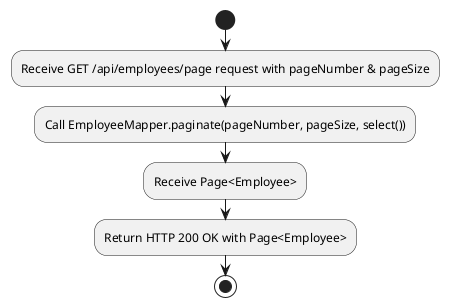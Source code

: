 @startuml
start
:Receive GET /api/employees/page request with pageNumber & pageSize;
:Call EmployeeMapper.paginate(pageNumber, pageSize, select());
:Receive Page<Employee>;
:Return HTTP 200 OK with Page<Employee>;
stop
@enduml
